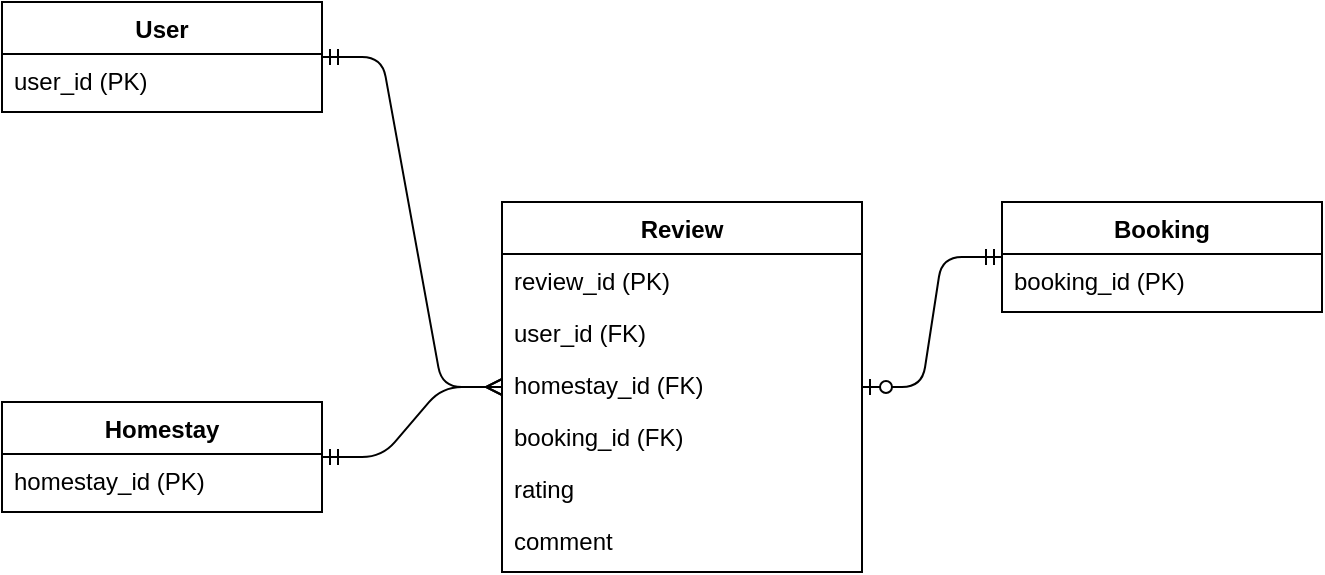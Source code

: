 <mxfile version="22.0.0" type="device">
  <diagram id="diagram_id_placeholder_rev" name="Review ERD">
    <mxGraphModel dx="1434" dy="784" grid="1" gridSize="10" guides="1" tooltips="1" connect="1" arrows="1" fold="1" page="1" pageScale="1" pageWidth="827" pageHeight="1169" math="0" shadow="0">
      <root>
        <mxCell id="0" />
        <mxCell id="1" parent="0" />

        <!-- Review Entity -->
        <mxCell id="review" value="Review" style="swimlane;fontStyle=1;align=center;verticalAlign=top;childLayout=stackLayout;horizontal=1;startSize=26;horizontalStack=0;resizeParent=1;resizeParentMax=0;resizeLast=0;collapsible=0;marginBottom=0;" vertex="1" parent="1">
          <mxGeometry x="350" y="150" width="180" height="185" as="geometry" />
        </mxCell>
        <mxCell id="review_pk" value="review_id (PK)" style="text;align=left;verticalAlign=middle;spacingLeft=4;spacingRight=4;overflow=hidden;portConstraint=eastwest;rotatable=0;" vertex="1" parent="review">
          <mxGeometry y="26" width="180" height="26" as="geometry" />
        </mxCell>
        <mxCell id="review_user_fk" value="user_id (FK)" style="text;align=left;verticalAlign=middle;spacingLeft=4;spacingRight=4;overflow=hidden;portConstraint=eastwest;rotatable=0;" vertex="1" parent="review">
          <mxGeometry y="52" width="180" height="26" as="geometry" />
        </mxCell>
        <mxCell id="review_homestay_fk" value="homestay_id (FK)" style="text;align=left;verticalAlign=middle;spacingLeft=4;spacingRight=4;overflow=hidden;portConstraint=eastwest;rotatable=0;" vertex="1" parent="review">
          <mxGeometry y="78" width="180" height="26" as="geometry" />
        </mxCell>
         <mxCell id="review_booking_fk" value="booking_id (FK)" style="text;align=left;verticalAlign=middle;spacingLeft=4;spacingRight=4;overflow=hidden;portConstraint=eastwest;rotatable=0;" vertex="1" parent="review">
          <mxGeometry y="104" width="180" height="26" as="geometry" />
        </mxCell>
        <mxCell id="review_rating" value="rating" style="text;align=left;verticalAlign=middle;spacingLeft=4;spacingRight=4;overflow=hidden;portConstraint=eastwest;rotatable=0;" vertex="1" parent="review">
          <mxGeometry y="130" width="180" height="26" as="geometry" />
        </mxCell>
        <mxCell id="review_comment" value="comment" style="text;align=left;verticalAlign=middle;spacingLeft=4;spacingRight=4;overflow=hidden;portConstraint=eastwest;rotatable=0;" vertex="1" parent="review">
          <mxGeometry y="156" width="180" height="26" as="geometry" />
        </mxCell>
        <!-- Add review_date, response_text etc. if needed -->

        <!-- User (Placeholder) -->
        <mxCell id="user" value="User" style="swimlane;fontStyle=1;align=center;verticalAlign=top;childLayout=stackLayout;horizontal=1;startSize=26;horizontalStack=0;resizeParent=1;resizeParentMax=0;resizeLast=0;collapsible=0;marginBottom=0;" vertex="1" parent="1">
          <mxGeometry x="100" y="50" width="160" height="55" as="geometry" />
        </mxCell>
        <mxCell id="user_pk" value="user_id (PK)" style="text;align=left;verticalAlign=middle;spacingLeft=4;spacingRight=4;overflow=hidden;portConstraint=eastwest;rotatable=0;" vertex="1" parent="user">
          <mxGeometry y="26" width="160" height="26" as="geometry" />
        </mxCell>

        <!-- Homestay (Placeholder) -->
        <mxCell id="homestay" value="Homestay" style="swimlane;fontStyle=1;align=center;verticalAlign=top;childLayout=stackLayout;horizontal=1;startSize=26;horizontalStack=0;resizeParent=1;resizeParentMax=0;resizeLast=0;collapsible=0;marginBottom=0;" vertex="1" parent="1">
          <mxGeometry x="100" y="250" width="160" height="55" as="geometry" />
        </mxCell>
        <mxCell id="homestay_pk" value="homestay_id (PK)" style="text;align=left;verticalAlign=middle;spacingLeft=4;spacingRight=4;overflow=hidden;portConstraint=eastwest;rotatable=0;" vertex="1" parent="homestay">
          <mxGeometry y="26" width="160" height="26" as="geometry" />
        </mxCell>

        <!-- Booking (Placeholder) -->
         <mxCell id="booking" value="Booking" style="swimlane;fontStyle=1;align=center;verticalAlign=top;childLayout=stackLayout;horizontal=1;startSize=26;horizontalStack=0;resizeParent=1;resizeParentMax=0;resizeLast=0;collapsible=0;marginBottom=0;" vertex="1" parent="1">
          <mxGeometry x="600" y="150" width="160" height="55" as="geometry" />
        </mxCell>
        <mxCell id="booking_pk" value="booking_id (PK)" style="text;align=left;verticalAlign=middle;spacingLeft=4;spacingRight=4;overflow=hidden;portConstraint=eastwest;rotatable=0;" vertex="1" parent="booking">
          <mxGeometry y="26" width="160" height="26" as="geometry" />
        </mxCell>

        <!-- Relationships -->
        <!-- User(1) -< Writes(N) Review -->
        <mxCell id="rel_user_review" value="" style="edgeStyle=entityRelationEdgeStyle;endArrow=ERmany;startArrow=ERmandOne;endFill=1;startFill=0;" edge="1" parent="1" source="user" target="review">
           <mxGeometry width="100" height="100" relative="1" as="geometry">
            <mxPoint x="260" y="177" as="sourcePoint"/>
            <mxPoint x="350" y="177" as="targetPoint"/>
            <Array as="points">
               <mxPoint x="305" y="77"/>
               <mxPoint x="305" y="177"/>
            </Array>
          </mxGeometry>
         </mxCell>

        <!-- Homestay(1) -< Has(N) Review -->
         <mxCell id="rel_homestay_review" value="" style="edgeStyle=entityRelationEdgeStyle;endArrow=ERmany;startArrow=ERmandOne;endFill=1;startFill=0;" edge="1" parent="1" source="homestay" target="review">
           <mxGeometry width="100" height="100" relative="1" as="geometry">
            <mxPoint x="260" y="277" as="sourcePoint"/>
            <mxPoint x="350" y="277" as="targetPoint"/>
             <Array as="points">
               <mxPoint x="305" y="277"/>
            </Array>
          </mxGeometry>
         </mxCell>

        <!-- Booking(1) -< Has(0..1) Review -->
        <mxCell id="rel_booking_review" value="" style="edgeStyle=entityRelationEdgeStyle;endArrow=ERzeroToOne;startArrow=ERmandOne;endFill=1;startFill=0;" edge="1" parent="1" source="booking" target="review">
           <mxGeometry width="100" height="100" relative="1" as="geometry">
            <mxPoint x="600" y="242" as="sourcePoint"/>
            <mxPoint x="530" y="242" as="targetPoint"/>
          </mxGeometry>
         </mxCell>

      </root>
    </mxGraphModel>
  </diagram>
</mxfile> 